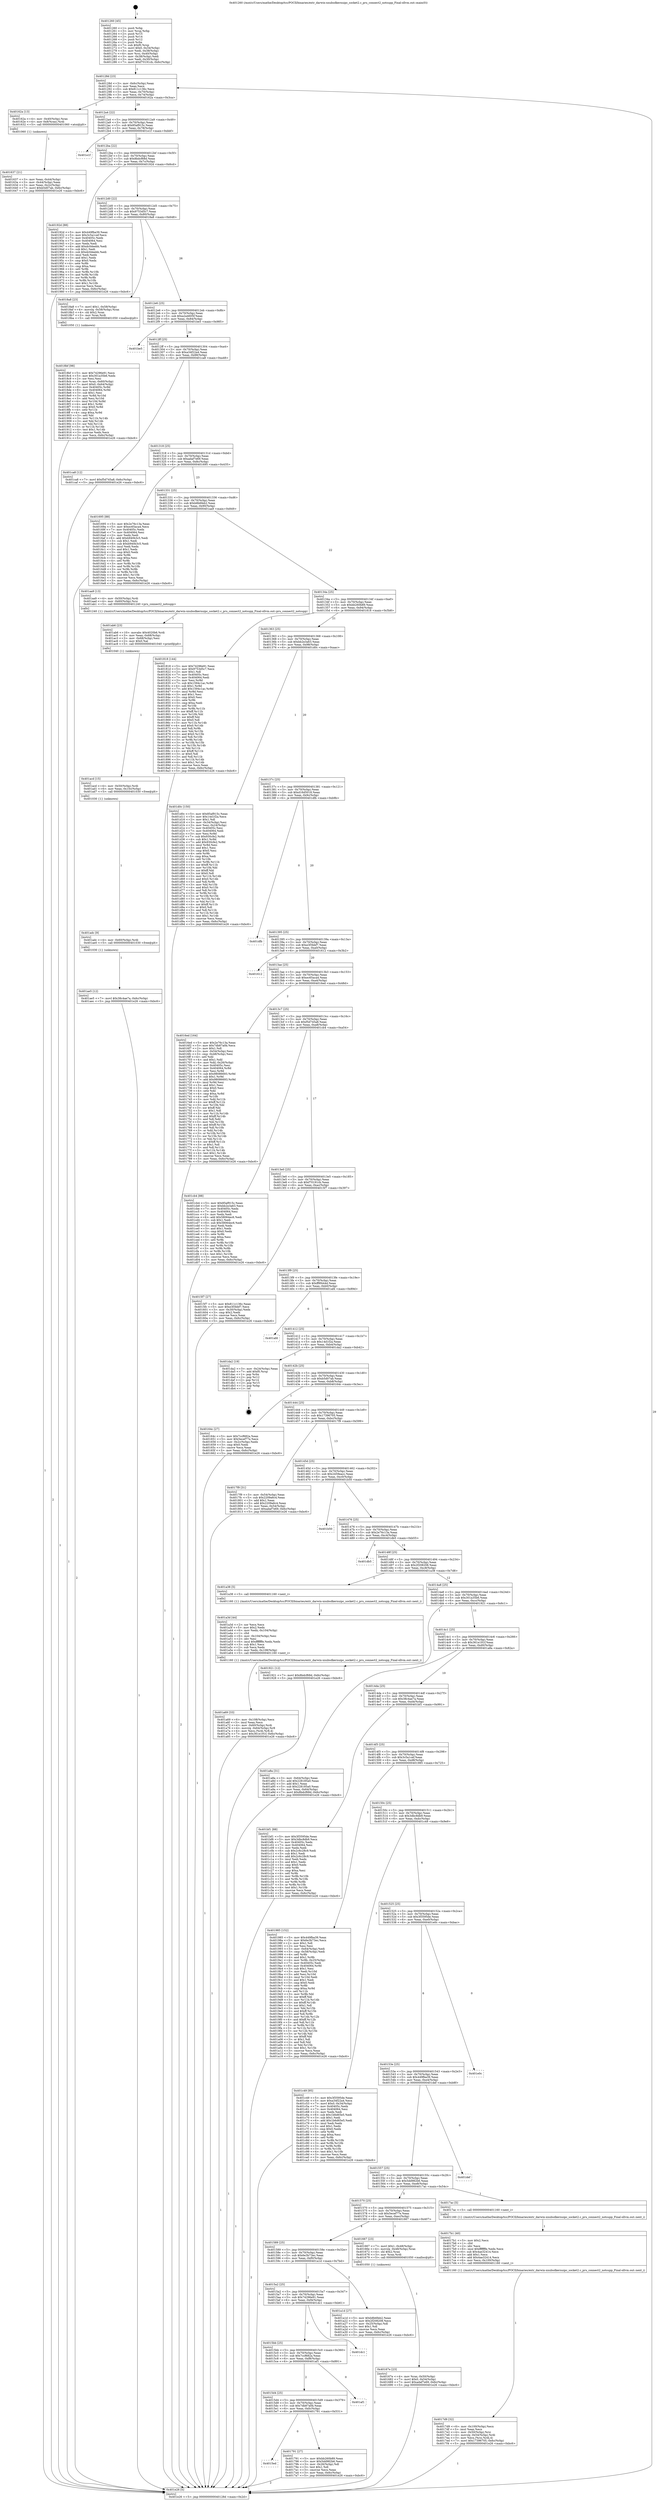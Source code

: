 digraph "0x401260" {
  label = "0x401260 (/mnt/c/Users/mathe/Desktop/tcc/POCII/binaries/extr_darwin-xnubsdkernuipc_socket2.c_pru_connect2_notsupp_Final-ollvm.out::main(0))"
  labelloc = "t"
  node[shape=record]

  Entry [label="",width=0.3,height=0.3,shape=circle,fillcolor=black,style=filled]
  "0x40128d" [label="{
     0x40128d [23]\l
     | [instrs]\l
     &nbsp;&nbsp;0x40128d \<+3\>: mov -0x6c(%rbp),%eax\l
     &nbsp;&nbsp;0x401290 \<+2\>: mov %eax,%ecx\l
     &nbsp;&nbsp;0x401292 \<+6\>: sub $0x811c136c,%ecx\l
     &nbsp;&nbsp;0x401298 \<+3\>: mov %eax,-0x70(%rbp)\l
     &nbsp;&nbsp;0x40129b \<+3\>: mov %ecx,-0x74(%rbp)\l
     &nbsp;&nbsp;0x40129e \<+6\>: je 000000000040162a \<main+0x3ca\>\l
  }"]
  "0x40162a" [label="{
     0x40162a [13]\l
     | [instrs]\l
     &nbsp;&nbsp;0x40162a \<+4\>: mov -0x40(%rbp),%rax\l
     &nbsp;&nbsp;0x40162e \<+4\>: mov 0x8(%rax),%rdi\l
     &nbsp;&nbsp;0x401632 \<+5\>: call 0000000000401060 \<atoi@plt\>\l
     | [calls]\l
     &nbsp;&nbsp;0x401060 \{1\} (unknown)\l
  }"]
  "0x4012a4" [label="{
     0x4012a4 [22]\l
     | [instrs]\l
     &nbsp;&nbsp;0x4012a4 \<+5\>: jmp 00000000004012a9 \<main+0x49\>\l
     &nbsp;&nbsp;0x4012a9 \<+3\>: mov -0x70(%rbp),%eax\l
     &nbsp;&nbsp;0x4012ac \<+5\>: sub $0x85af915c,%eax\l
     &nbsp;&nbsp;0x4012b1 \<+3\>: mov %eax,-0x78(%rbp)\l
     &nbsp;&nbsp;0x4012b4 \<+6\>: je 0000000000401e1f \<main+0xbbf\>\l
  }"]
  Exit [label="",width=0.3,height=0.3,shape=circle,fillcolor=black,style=filled,peripheries=2]
  "0x401e1f" [label="{
     0x401e1f\l
  }", style=dashed]
  "0x4012ba" [label="{
     0x4012ba [22]\l
     | [instrs]\l
     &nbsp;&nbsp;0x4012ba \<+5\>: jmp 00000000004012bf \<main+0x5f\>\l
     &nbsp;&nbsp;0x4012bf \<+3\>: mov -0x70(%rbp),%eax\l
     &nbsp;&nbsp;0x4012c2 \<+5\>: sub $0x8bdcf68d,%eax\l
     &nbsp;&nbsp;0x4012c7 \<+3\>: mov %eax,-0x7c(%rbp)\l
     &nbsp;&nbsp;0x4012ca \<+6\>: je 000000000040192d \<main+0x6cd\>\l
  }"]
  "0x401ae5" [label="{
     0x401ae5 [12]\l
     | [instrs]\l
     &nbsp;&nbsp;0x401ae5 \<+7\>: movl $0x38c4ae7a,-0x6c(%rbp)\l
     &nbsp;&nbsp;0x401aec \<+5\>: jmp 0000000000401e26 \<main+0xbc6\>\l
  }"]
  "0x40192d" [label="{
     0x40192d [88]\l
     | [instrs]\l
     &nbsp;&nbsp;0x40192d \<+5\>: mov $0x449fba39,%eax\l
     &nbsp;&nbsp;0x401932 \<+5\>: mov $0x3c5a1cef,%ecx\l
     &nbsp;&nbsp;0x401937 \<+7\>: mov 0x40405c,%edx\l
     &nbsp;&nbsp;0x40193e \<+7\>: mov 0x404064,%esi\l
     &nbsp;&nbsp;0x401945 \<+2\>: mov %edx,%edi\l
     &nbsp;&nbsp;0x401947 \<+6\>: add $0xdc0deebb,%edi\l
     &nbsp;&nbsp;0x40194d \<+3\>: sub $0x1,%edi\l
     &nbsp;&nbsp;0x401950 \<+6\>: sub $0xdc0deebb,%edi\l
     &nbsp;&nbsp;0x401956 \<+3\>: imul %edi,%edx\l
     &nbsp;&nbsp;0x401959 \<+3\>: and $0x1,%edx\l
     &nbsp;&nbsp;0x40195c \<+3\>: cmp $0x0,%edx\l
     &nbsp;&nbsp;0x40195f \<+4\>: sete %r8b\l
     &nbsp;&nbsp;0x401963 \<+3\>: cmp $0xa,%esi\l
     &nbsp;&nbsp;0x401966 \<+4\>: setl %r9b\l
     &nbsp;&nbsp;0x40196a \<+3\>: mov %r8b,%r10b\l
     &nbsp;&nbsp;0x40196d \<+3\>: and %r9b,%r10b\l
     &nbsp;&nbsp;0x401970 \<+3\>: xor %r9b,%r8b\l
     &nbsp;&nbsp;0x401973 \<+3\>: or %r8b,%r10b\l
     &nbsp;&nbsp;0x401976 \<+4\>: test $0x1,%r10b\l
     &nbsp;&nbsp;0x40197a \<+3\>: cmovne %ecx,%eax\l
     &nbsp;&nbsp;0x40197d \<+3\>: mov %eax,-0x6c(%rbp)\l
     &nbsp;&nbsp;0x401980 \<+5\>: jmp 0000000000401e26 \<main+0xbc6\>\l
  }"]
  "0x4012d0" [label="{
     0x4012d0 [22]\l
     | [instrs]\l
     &nbsp;&nbsp;0x4012d0 \<+5\>: jmp 00000000004012d5 \<main+0x75\>\l
     &nbsp;&nbsp;0x4012d5 \<+3\>: mov -0x70(%rbp),%eax\l
     &nbsp;&nbsp;0x4012d8 \<+5\>: sub $0x9753d5c7,%eax\l
     &nbsp;&nbsp;0x4012dd \<+3\>: mov %eax,-0x80(%rbp)\l
     &nbsp;&nbsp;0x4012e0 \<+6\>: je 00000000004018a8 \<main+0x648\>\l
  }"]
  "0x401adc" [label="{
     0x401adc [9]\l
     | [instrs]\l
     &nbsp;&nbsp;0x401adc \<+4\>: mov -0x60(%rbp),%rdi\l
     &nbsp;&nbsp;0x401ae0 \<+5\>: call 0000000000401030 \<free@plt\>\l
     | [calls]\l
     &nbsp;&nbsp;0x401030 \{1\} (unknown)\l
  }"]
  "0x4018a8" [label="{
     0x4018a8 [23]\l
     | [instrs]\l
     &nbsp;&nbsp;0x4018a8 \<+7\>: movl $0x1,-0x58(%rbp)\l
     &nbsp;&nbsp;0x4018af \<+4\>: movslq -0x58(%rbp),%rax\l
     &nbsp;&nbsp;0x4018b3 \<+4\>: shl $0x2,%rax\l
     &nbsp;&nbsp;0x4018b7 \<+3\>: mov %rax,%rdi\l
     &nbsp;&nbsp;0x4018ba \<+5\>: call 0000000000401050 \<malloc@plt\>\l
     | [calls]\l
     &nbsp;&nbsp;0x401050 \{1\} (unknown)\l
  }"]
  "0x4012e6" [label="{
     0x4012e6 [25]\l
     | [instrs]\l
     &nbsp;&nbsp;0x4012e6 \<+5\>: jmp 00000000004012eb \<main+0x8b\>\l
     &nbsp;&nbsp;0x4012eb \<+3\>: mov -0x70(%rbp),%eax\l
     &nbsp;&nbsp;0x4012ee \<+5\>: sub $0xa2a4605f,%eax\l
     &nbsp;&nbsp;0x4012f3 \<+6\>: mov %eax,-0x84(%rbp)\l
     &nbsp;&nbsp;0x4012f9 \<+6\>: je 0000000000401be5 \<main+0x985\>\l
  }"]
  "0x401acd" [label="{
     0x401acd [15]\l
     | [instrs]\l
     &nbsp;&nbsp;0x401acd \<+4\>: mov -0x50(%rbp),%rdi\l
     &nbsp;&nbsp;0x401ad1 \<+6\>: mov %eax,-0x10c(%rbp)\l
     &nbsp;&nbsp;0x401ad7 \<+5\>: call 0000000000401030 \<free@plt\>\l
     | [calls]\l
     &nbsp;&nbsp;0x401030 \{1\} (unknown)\l
  }"]
  "0x401be5" [label="{
     0x401be5\l
  }", style=dashed]
  "0x4012ff" [label="{
     0x4012ff [25]\l
     | [instrs]\l
     &nbsp;&nbsp;0x4012ff \<+5\>: jmp 0000000000401304 \<main+0xa4\>\l
     &nbsp;&nbsp;0x401304 \<+3\>: mov -0x70(%rbp),%eax\l
     &nbsp;&nbsp;0x401307 \<+5\>: sub $0xa34f22a4,%eax\l
     &nbsp;&nbsp;0x40130c \<+6\>: mov %eax,-0x88(%rbp)\l
     &nbsp;&nbsp;0x401312 \<+6\>: je 0000000000401ca8 \<main+0xa48\>\l
  }"]
  "0x401ab6" [label="{
     0x401ab6 [23]\l
     | [instrs]\l
     &nbsp;&nbsp;0x401ab6 \<+10\>: movabs $0x4020b6,%rdi\l
     &nbsp;&nbsp;0x401ac0 \<+3\>: mov %eax,-0x68(%rbp)\l
     &nbsp;&nbsp;0x401ac3 \<+3\>: mov -0x68(%rbp),%esi\l
     &nbsp;&nbsp;0x401ac6 \<+2\>: mov $0x0,%al\l
     &nbsp;&nbsp;0x401ac8 \<+5\>: call 0000000000401040 \<printf@plt\>\l
     | [calls]\l
     &nbsp;&nbsp;0x401040 \{1\} (unknown)\l
  }"]
  "0x401ca8" [label="{
     0x401ca8 [12]\l
     | [instrs]\l
     &nbsp;&nbsp;0x401ca8 \<+7\>: movl $0xf5d745a8,-0x6c(%rbp)\l
     &nbsp;&nbsp;0x401caf \<+5\>: jmp 0000000000401e26 \<main+0xbc6\>\l
  }"]
  "0x401318" [label="{
     0x401318 [25]\l
     | [instrs]\l
     &nbsp;&nbsp;0x401318 \<+5\>: jmp 000000000040131d \<main+0xbd\>\l
     &nbsp;&nbsp;0x40131d \<+3\>: mov -0x70(%rbp),%eax\l
     &nbsp;&nbsp;0x401320 \<+5\>: sub $0xadaf7e69,%eax\l
     &nbsp;&nbsp;0x401325 \<+6\>: mov %eax,-0x8c(%rbp)\l
     &nbsp;&nbsp;0x40132b \<+6\>: je 0000000000401695 \<main+0x435\>\l
  }"]
  "0x401a69" [label="{
     0x401a69 [33]\l
     | [instrs]\l
     &nbsp;&nbsp;0x401a69 \<+6\>: mov -0x108(%rbp),%ecx\l
     &nbsp;&nbsp;0x401a6f \<+3\>: imul %eax,%ecx\l
     &nbsp;&nbsp;0x401a72 \<+4\>: mov -0x60(%rbp),%rdi\l
     &nbsp;&nbsp;0x401a76 \<+4\>: movslq -0x64(%rbp),%r8\l
     &nbsp;&nbsp;0x401a7a \<+4\>: mov %ecx,(%rdi,%r8,4)\l
     &nbsp;&nbsp;0x401a7e \<+7\>: movl $0x361e191f,-0x6c(%rbp)\l
     &nbsp;&nbsp;0x401a85 \<+5\>: jmp 0000000000401e26 \<main+0xbc6\>\l
  }"]
  "0x401695" [label="{
     0x401695 [88]\l
     | [instrs]\l
     &nbsp;&nbsp;0x401695 \<+5\>: mov $0x2e76c13a,%eax\l
     &nbsp;&nbsp;0x40169a \<+5\>: mov $0xec65aca4,%ecx\l
     &nbsp;&nbsp;0x40169f \<+7\>: mov 0x40405c,%edx\l
     &nbsp;&nbsp;0x4016a6 \<+7\>: mov 0x404064,%esi\l
     &nbsp;&nbsp;0x4016ad \<+2\>: mov %edx,%edi\l
     &nbsp;&nbsp;0x4016af \<+6\>: add $0xb940b3c5,%edi\l
     &nbsp;&nbsp;0x4016b5 \<+3\>: sub $0x1,%edi\l
     &nbsp;&nbsp;0x4016b8 \<+6\>: sub $0xb940b3c5,%edi\l
     &nbsp;&nbsp;0x4016be \<+3\>: imul %edi,%edx\l
     &nbsp;&nbsp;0x4016c1 \<+3\>: and $0x1,%edx\l
     &nbsp;&nbsp;0x4016c4 \<+3\>: cmp $0x0,%edx\l
     &nbsp;&nbsp;0x4016c7 \<+4\>: sete %r8b\l
     &nbsp;&nbsp;0x4016cb \<+3\>: cmp $0xa,%esi\l
     &nbsp;&nbsp;0x4016ce \<+4\>: setl %r9b\l
     &nbsp;&nbsp;0x4016d2 \<+3\>: mov %r8b,%r10b\l
     &nbsp;&nbsp;0x4016d5 \<+3\>: and %r9b,%r10b\l
     &nbsp;&nbsp;0x4016d8 \<+3\>: xor %r9b,%r8b\l
     &nbsp;&nbsp;0x4016db \<+3\>: or %r8b,%r10b\l
     &nbsp;&nbsp;0x4016de \<+4\>: test $0x1,%r10b\l
     &nbsp;&nbsp;0x4016e2 \<+3\>: cmovne %ecx,%eax\l
     &nbsp;&nbsp;0x4016e5 \<+3\>: mov %eax,-0x6c(%rbp)\l
     &nbsp;&nbsp;0x4016e8 \<+5\>: jmp 0000000000401e26 \<main+0xbc6\>\l
  }"]
  "0x401331" [label="{
     0x401331 [25]\l
     | [instrs]\l
     &nbsp;&nbsp;0x401331 \<+5\>: jmp 0000000000401336 \<main+0xd6\>\l
     &nbsp;&nbsp;0x401336 \<+3\>: mov -0x70(%rbp),%eax\l
     &nbsp;&nbsp;0x401339 \<+5\>: sub $0xb8b6feb2,%eax\l
     &nbsp;&nbsp;0x40133e \<+6\>: mov %eax,-0x90(%rbp)\l
     &nbsp;&nbsp;0x401344 \<+6\>: je 0000000000401aa9 \<main+0x849\>\l
  }"]
  "0x401a3d" [label="{
     0x401a3d [44]\l
     | [instrs]\l
     &nbsp;&nbsp;0x401a3d \<+2\>: xor %ecx,%ecx\l
     &nbsp;&nbsp;0x401a3f \<+5\>: mov $0x2,%edx\l
     &nbsp;&nbsp;0x401a44 \<+6\>: mov %edx,-0x104(%rbp)\l
     &nbsp;&nbsp;0x401a4a \<+1\>: cltd\l
     &nbsp;&nbsp;0x401a4b \<+6\>: mov -0x104(%rbp),%esi\l
     &nbsp;&nbsp;0x401a51 \<+2\>: idiv %esi\l
     &nbsp;&nbsp;0x401a53 \<+6\>: imul $0xfffffffe,%edx,%edx\l
     &nbsp;&nbsp;0x401a59 \<+3\>: sub $0x1,%ecx\l
     &nbsp;&nbsp;0x401a5c \<+2\>: sub %ecx,%edx\l
     &nbsp;&nbsp;0x401a5e \<+6\>: mov %edx,-0x108(%rbp)\l
     &nbsp;&nbsp;0x401a64 \<+5\>: call 0000000000401160 \<next_i\>\l
     | [calls]\l
     &nbsp;&nbsp;0x401160 \{1\} (/mnt/c/Users/mathe/Desktop/tcc/POCII/binaries/extr_darwin-xnubsdkernuipc_socket2.c_pru_connect2_notsupp_Final-ollvm.out::next_i)\l
  }"]
  "0x401aa9" [label="{
     0x401aa9 [13]\l
     | [instrs]\l
     &nbsp;&nbsp;0x401aa9 \<+4\>: mov -0x50(%rbp),%rdi\l
     &nbsp;&nbsp;0x401aad \<+4\>: mov -0x60(%rbp),%rsi\l
     &nbsp;&nbsp;0x401ab1 \<+5\>: call 0000000000401240 \<pru_connect2_notsupp\>\l
     | [calls]\l
     &nbsp;&nbsp;0x401240 \{1\} (/mnt/c/Users/mathe/Desktop/tcc/POCII/binaries/extr_darwin-xnubsdkernuipc_socket2.c_pru_connect2_notsupp_Final-ollvm.out::pru_connect2_notsupp)\l
  }"]
  "0x40134a" [label="{
     0x40134a [25]\l
     | [instrs]\l
     &nbsp;&nbsp;0x40134a \<+5\>: jmp 000000000040134f \<main+0xef\>\l
     &nbsp;&nbsp;0x40134f \<+3\>: mov -0x70(%rbp),%eax\l
     &nbsp;&nbsp;0x401352 \<+5\>: sub $0xbb260b89,%eax\l
     &nbsp;&nbsp;0x401357 \<+6\>: mov %eax,-0x94(%rbp)\l
     &nbsp;&nbsp;0x40135d \<+6\>: je 0000000000401818 \<main+0x5b8\>\l
  }"]
  "0x4018bf" [label="{
     0x4018bf [98]\l
     | [instrs]\l
     &nbsp;&nbsp;0x4018bf \<+5\>: mov $0x74296e91,%ecx\l
     &nbsp;&nbsp;0x4018c4 \<+5\>: mov $0x301a35b6,%edx\l
     &nbsp;&nbsp;0x4018c9 \<+2\>: xor %esi,%esi\l
     &nbsp;&nbsp;0x4018cb \<+4\>: mov %rax,-0x60(%rbp)\l
     &nbsp;&nbsp;0x4018cf \<+7\>: movl $0x0,-0x64(%rbp)\l
     &nbsp;&nbsp;0x4018d6 \<+8\>: mov 0x40405c,%r8d\l
     &nbsp;&nbsp;0x4018de \<+8\>: mov 0x404064,%r9d\l
     &nbsp;&nbsp;0x4018e6 \<+3\>: sub $0x1,%esi\l
     &nbsp;&nbsp;0x4018e9 \<+3\>: mov %r8d,%r10d\l
     &nbsp;&nbsp;0x4018ec \<+3\>: add %esi,%r10d\l
     &nbsp;&nbsp;0x4018ef \<+4\>: imul %r10d,%r8d\l
     &nbsp;&nbsp;0x4018f3 \<+4\>: and $0x1,%r8d\l
     &nbsp;&nbsp;0x4018f7 \<+4\>: cmp $0x0,%r8d\l
     &nbsp;&nbsp;0x4018fb \<+4\>: sete %r11b\l
     &nbsp;&nbsp;0x4018ff \<+4\>: cmp $0xa,%r9d\l
     &nbsp;&nbsp;0x401903 \<+3\>: setl %bl\l
     &nbsp;&nbsp;0x401906 \<+3\>: mov %r11b,%r14b\l
     &nbsp;&nbsp;0x401909 \<+3\>: and %bl,%r14b\l
     &nbsp;&nbsp;0x40190c \<+3\>: xor %bl,%r11b\l
     &nbsp;&nbsp;0x40190f \<+3\>: or %r11b,%r14b\l
     &nbsp;&nbsp;0x401912 \<+4\>: test $0x1,%r14b\l
     &nbsp;&nbsp;0x401916 \<+3\>: cmovne %edx,%ecx\l
     &nbsp;&nbsp;0x401919 \<+3\>: mov %ecx,-0x6c(%rbp)\l
     &nbsp;&nbsp;0x40191c \<+5\>: jmp 0000000000401e26 \<main+0xbc6\>\l
  }"]
  "0x401818" [label="{
     0x401818 [144]\l
     | [instrs]\l
     &nbsp;&nbsp;0x401818 \<+5\>: mov $0x74296e91,%eax\l
     &nbsp;&nbsp;0x40181d \<+5\>: mov $0x9753d5c7,%ecx\l
     &nbsp;&nbsp;0x401822 \<+2\>: mov $0x1,%dl\l
     &nbsp;&nbsp;0x401824 \<+7\>: mov 0x40405c,%esi\l
     &nbsp;&nbsp;0x40182b \<+7\>: mov 0x404064,%edi\l
     &nbsp;&nbsp;0x401832 \<+3\>: mov %esi,%r8d\l
     &nbsp;&nbsp;0x401835 \<+7\>: sub $0x1594c1ac,%r8d\l
     &nbsp;&nbsp;0x40183c \<+4\>: sub $0x1,%r8d\l
     &nbsp;&nbsp;0x401840 \<+7\>: add $0x1594c1ac,%r8d\l
     &nbsp;&nbsp;0x401847 \<+4\>: imul %r8d,%esi\l
     &nbsp;&nbsp;0x40184b \<+3\>: and $0x1,%esi\l
     &nbsp;&nbsp;0x40184e \<+3\>: cmp $0x0,%esi\l
     &nbsp;&nbsp;0x401851 \<+4\>: sete %r9b\l
     &nbsp;&nbsp;0x401855 \<+3\>: cmp $0xa,%edi\l
     &nbsp;&nbsp;0x401858 \<+4\>: setl %r10b\l
     &nbsp;&nbsp;0x40185c \<+3\>: mov %r9b,%r11b\l
     &nbsp;&nbsp;0x40185f \<+4\>: xor $0xff,%r11b\l
     &nbsp;&nbsp;0x401863 \<+3\>: mov %r10b,%bl\l
     &nbsp;&nbsp;0x401866 \<+3\>: xor $0xff,%bl\l
     &nbsp;&nbsp;0x401869 \<+3\>: xor $0x0,%dl\l
     &nbsp;&nbsp;0x40186c \<+3\>: mov %r11b,%r14b\l
     &nbsp;&nbsp;0x40186f \<+4\>: and $0x0,%r14b\l
     &nbsp;&nbsp;0x401873 \<+3\>: and %dl,%r9b\l
     &nbsp;&nbsp;0x401876 \<+3\>: mov %bl,%r15b\l
     &nbsp;&nbsp;0x401879 \<+4\>: and $0x0,%r15b\l
     &nbsp;&nbsp;0x40187d \<+3\>: and %dl,%r10b\l
     &nbsp;&nbsp;0x401880 \<+3\>: or %r9b,%r14b\l
     &nbsp;&nbsp;0x401883 \<+3\>: or %r10b,%r15b\l
     &nbsp;&nbsp;0x401886 \<+3\>: xor %r15b,%r14b\l
     &nbsp;&nbsp;0x401889 \<+3\>: or %bl,%r11b\l
     &nbsp;&nbsp;0x40188c \<+4\>: xor $0xff,%r11b\l
     &nbsp;&nbsp;0x401890 \<+3\>: or $0x0,%dl\l
     &nbsp;&nbsp;0x401893 \<+3\>: and %dl,%r11b\l
     &nbsp;&nbsp;0x401896 \<+3\>: or %r11b,%r14b\l
     &nbsp;&nbsp;0x401899 \<+4\>: test $0x1,%r14b\l
     &nbsp;&nbsp;0x40189d \<+3\>: cmovne %ecx,%eax\l
     &nbsp;&nbsp;0x4018a0 \<+3\>: mov %eax,-0x6c(%rbp)\l
     &nbsp;&nbsp;0x4018a3 \<+5\>: jmp 0000000000401e26 \<main+0xbc6\>\l
  }"]
  "0x401363" [label="{
     0x401363 [25]\l
     | [instrs]\l
     &nbsp;&nbsp;0x401363 \<+5\>: jmp 0000000000401368 \<main+0x108\>\l
     &nbsp;&nbsp;0x401368 \<+3\>: mov -0x70(%rbp),%eax\l
     &nbsp;&nbsp;0x40136b \<+5\>: sub $0xbb2e3a63,%eax\l
     &nbsp;&nbsp;0x401370 \<+6\>: mov %eax,-0x98(%rbp)\l
     &nbsp;&nbsp;0x401376 \<+6\>: je 0000000000401d0c \<main+0xaac\>\l
  }"]
  "0x4017d9" [label="{
     0x4017d9 [32]\l
     | [instrs]\l
     &nbsp;&nbsp;0x4017d9 \<+6\>: mov -0x100(%rbp),%ecx\l
     &nbsp;&nbsp;0x4017df \<+3\>: imul %eax,%ecx\l
     &nbsp;&nbsp;0x4017e2 \<+4\>: mov -0x50(%rbp),%rsi\l
     &nbsp;&nbsp;0x4017e6 \<+4\>: movslq -0x54(%rbp),%rdi\l
     &nbsp;&nbsp;0x4017ea \<+3\>: mov %ecx,(%rsi,%rdi,4)\l
     &nbsp;&nbsp;0x4017ed \<+7\>: movl $0x17396705,-0x6c(%rbp)\l
     &nbsp;&nbsp;0x4017f4 \<+5\>: jmp 0000000000401e26 \<main+0xbc6\>\l
  }"]
  "0x401d0c" [label="{
     0x401d0c [150]\l
     | [instrs]\l
     &nbsp;&nbsp;0x401d0c \<+5\>: mov $0x85af915c,%eax\l
     &nbsp;&nbsp;0x401d11 \<+5\>: mov $0x14d1f2a,%ecx\l
     &nbsp;&nbsp;0x401d16 \<+2\>: mov $0x1,%dl\l
     &nbsp;&nbsp;0x401d18 \<+3\>: mov -0x34(%rbp),%esi\l
     &nbsp;&nbsp;0x401d1b \<+3\>: mov %esi,-0x24(%rbp)\l
     &nbsp;&nbsp;0x401d1e \<+7\>: mov 0x40405c,%esi\l
     &nbsp;&nbsp;0x401d25 \<+7\>: mov 0x404064,%edi\l
     &nbsp;&nbsp;0x401d2c \<+3\>: mov %esi,%r8d\l
     &nbsp;&nbsp;0x401d2f \<+7\>: sub $0x930cfe2,%r8d\l
     &nbsp;&nbsp;0x401d36 \<+4\>: sub $0x1,%r8d\l
     &nbsp;&nbsp;0x401d3a \<+7\>: add $0x930cfe2,%r8d\l
     &nbsp;&nbsp;0x401d41 \<+4\>: imul %r8d,%esi\l
     &nbsp;&nbsp;0x401d45 \<+3\>: and $0x1,%esi\l
     &nbsp;&nbsp;0x401d48 \<+3\>: cmp $0x0,%esi\l
     &nbsp;&nbsp;0x401d4b \<+4\>: sete %r9b\l
     &nbsp;&nbsp;0x401d4f \<+3\>: cmp $0xa,%edi\l
     &nbsp;&nbsp;0x401d52 \<+4\>: setl %r10b\l
     &nbsp;&nbsp;0x401d56 \<+3\>: mov %r9b,%r11b\l
     &nbsp;&nbsp;0x401d59 \<+4\>: xor $0xff,%r11b\l
     &nbsp;&nbsp;0x401d5d \<+3\>: mov %r10b,%bl\l
     &nbsp;&nbsp;0x401d60 \<+3\>: xor $0xff,%bl\l
     &nbsp;&nbsp;0x401d63 \<+3\>: xor $0x0,%dl\l
     &nbsp;&nbsp;0x401d66 \<+3\>: mov %r11b,%r14b\l
     &nbsp;&nbsp;0x401d69 \<+4\>: and $0x0,%r14b\l
     &nbsp;&nbsp;0x401d6d \<+3\>: and %dl,%r9b\l
     &nbsp;&nbsp;0x401d70 \<+3\>: mov %bl,%r15b\l
     &nbsp;&nbsp;0x401d73 \<+4\>: and $0x0,%r15b\l
     &nbsp;&nbsp;0x401d77 \<+3\>: and %dl,%r10b\l
     &nbsp;&nbsp;0x401d7a \<+3\>: or %r9b,%r14b\l
     &nbsp;&nbsp;0x401d7d \<+3\>: or %r10b,%r15b\l
     &nbsp;&nbsp;0x401d80 \<+3\>: xor %r15b,%r14b\l
     &nbsp;&nbsp;0x401d83 \<+3\>: or %bl,%r11b\l
     &nbsp;&nbsp;0x401d86 \<+4\>: xor $0xff,%r11b\l
     &nbsp;&nbsp;0x401d8a \<+3\>: or $0x0,%dl\l
     &nbsp;&nbsp;0x401d8d \<+3\>: and %dl,%r11b\l
     &nbsp;&nbsp;0x401d90 \<+3\>: or %r11b,%r14b\l
     &nbsp;&nbsp;0x401d93 \<+4\>: test $0x1,%r14b\l
     &nbsp;&nbsp;0x401d97 \<+3\>: cmovne %ecx,%eax\l
     &nbsp;&nbsp;0x401d9a \<+3\>: mov %eax,-0x6c(%rbp)\l
     &nbsp;&nbsp;0x401d9d \<+5\>: jmp 0000000000401e26 \<main+0xbc6\>\l
  }"]
  "0x40137c" [label="{
     0x40137c [25]\l
     | [instrs]\l
     &nbsp;&nbsp;0x40137c \<+5\>: jmp 0000000000401381 \<main+0x121\>\l
     &nbsp;&nbsp;0x401381 \<+3\>: mov -0x70(%rbp),%eax\l
     &nbsp;&nbsp;0x401384 \<+5\>: sub $0xd16d5018,%eax\l
     &nbsp;&nbsp;0x401389 \<+6\>: mov %eax,-0x9c(%rbp)\l
     &nbsp;&nbsp;0x40138f \<+6\>: je 0000000000401dfb \<main+0xb9b\>\l
  }"]
  "0x4017b1" [label="{
     0x4017b1 [40]\l
     | [instrs]\l
     &nbsp;&nbsp;0x4017b1 \<+5\>: mov $0x2,%ecx\l
     &nbsp;&nbsp;0x4017b6 \<+1\>: cltd\l
     &nbsp;&nbsp;0x4017b7 \<+2\>: idiv %ecx\l
     &nbsp;&nbsp;0x4017b9 \<+6\>: imul $0xfffffffe,%edx,%ecx\l
     &nbsp;&nbsp;0x4017bf \<+6\>: sub $0x4ae32414,%ecx\l
     &nbsp;&nbsp;0x4017c5 \<+3\>: add $0x1,%ecx\l
     &nbsp;&nbsp;0x4017c8 \<+6\>: add $0x4ae32414,%ecx\l
     &nbsp;&nbsp;0x4017ce \<+6\>: mov %ecx,-0x100(%rbp)\l
     &nbsp;&nbsp;0x4017d4 \<+5\>: call 0000000000401160 \<next_i\>\l
     | [calls]\l
     &nbsp;&nbsp;0x401160 \{1\} (/mnt/c/Users/mathe/Desktop/tcc/POCII/binaries/extr_darwin-xnubsdkernuipc_socket2.c_pru_connect2_notsupp_Final-ollvm.out::next_i)\l
  }"]
  "0x401dfb" [label="{
     0x401dfb\l
  }", style=dashed]
  "0x401395" [label="{
     0x401395 [25]\l
     | [instrs]\l
     &nbsp;&nbsp;0x401395 \<+5\>: jmp 000000000040139a \<main+0x13a\>\l
     &nbsp;&nbsp;0x40139a \<+3\>: mov -0x70(%rbp),%eax\l
     &nbsp;&nbsp;0x40139d \<+5\>: sub $0xe3f3bbf7,%eax\l
     &nbsp;&nbsp;0x4013a2 \<+6\>: mov %eax,-0xa0(%rbp)\l
     &nbsp;&nbsp;0x4013a8 \<+6\>: je 0000000000401612 \<main+0x3b2\>\l
  }"]
  "0x4015ed" [label="{
     0x4015ed\l
  }", style=dashed]
  "0x401612" [label="{
     0x401612\l
  }", style=dashed]
  "0x4013ae" [label="{
     0x4013ae [25]\l
     | [instrs]\l
     &nbsp;&nbsp;0x4013ae \<+5\>: jmp 00000000004013b3 \<main+0x153\>\l
     &nbsp;&nbsp;0x4013b3 \<+3\>: mov -0x70(%rbp),%eax\l
     &nbsp;&nbsp;0x4013b6 \<+5\>: sub $0xec65aca4,%eax\l
     &nbsp;&nbsp;0x4013bb \<+6\>: mov %eax,-0xa4(%rbp)\l
     &nbsp;&nbsp;0x4013c1 \<+6\>: je 00000000004016ed \<main+0x48d\>\l
  }"]
  "0x401791" [label="{
     0x401791 [27]\l
     | [instrs]\l
     &nbsp;&nbsp;0x401791 \<+5\>: mov $0xbb260b89,%eax\l
     &nbsp;&nbsp;0x401796 \<+5\>: mov $0x5dd982b6,%ecx\l
     &nbsp;&nbsp;0x40179b \<+3\>: mov -0x26(%rbp),%dl\l
     &nbsp;&nbsp;0x40179e \<+3\>: test $0x1,%dl\l
     &nbsp;&nbsp;0x4017a1 \<+3\>: cmovne %ecx,%eax\l
     &nbsp;&nbsp;0x4017a4 \<+3\>: mov %eax,-0x6c(%rbp)\l
     &nbsp;&nbsp;0x4017a7 \<+5\>: jmp 0000000000401e26 \<main+0xbc6\>\l
  }"]
  "0x4016ed" [label="{
     0x4016ed [164]\l
     | [instrs]\l
     &nbsp;&nbsp;0x4016ed \<+5\>: mov $0x2e76c13a,%eax\l
     &nbsp;&nbsp;0x4016f2 \<+5\>: mov $0x7db87a0b,%ecx\l
     &nbsp;&nbsp;0x4016f7 \<+2\>: mov $0x1,%dl\l
     &nbsp;&nbsp;0x4016f9 \<+3\>: mov -0x54(%rbp),%esi\l
     &nbsp;&nbsp;0x4016fc \<+3\>: cmp -0x48(%rbp),%esi\l
     &nbsp;&nbsp;0x4016ff \<+4\>: setl %dil\l
     &nbsp;&nbsp;0x401703 \<+4\>: and $0x1,%dil\l
     &nbsp;&nbsp;0x401707 \<+4\>: mov %dil,-0x26(%rbp)\l
     &nbsp;&nbsp;0x40170b \<+7\>: mov 0x40405c,%esi\l
     &nbsp;&nbsp;0x401712 \<+8\>: mov 0x404064,%r8d\l
     &nbsp;&nbsp;0x40171a \<+3\>: mov %esi,%r9d\l
     &nbsp;&nbsp;0x40171d \<+7\>: sub $0x98086693,%r9d\l
     &nbsp;&nbsp;0x401724 \<+4\>: sub $0x1,%r9d\l
     &nbsp;&nbsp;0x401728 \<+7\>: add $0x98086693,%r9d\l
     &nbsp;&nbsp;0x40172f \<+4\>: imul %r9d,%esi\l
     &nbsp;&nbsp;0x401733 \<+3\>: and $0x1,%esi\l
     &nbsp;&nbsp;0x401736 \<+3\>: cmp $0x0,%esi\l
     &nbsp;&nbsp;0x401739 \<+4\>: sete %dil\l
     &nbsp;&nbsp;0x40173d \<+4\>: cmp $0xa,%r8d\l
     &nbsp;&nbsp;0x401741 \<+4\>: setl %r10b\l
     &nbsp;&nbsp;0x401745 \<+3\>: mov %dil,%r11b\l
     &nbsp;&nbsp;0x401748 \<+4\>: xor $0xff,%r11b\l
     &nbsp;&nbsp;0x40174c \<+3\>: mov %r10b,%bl\l
     &nbsp;&nbsp;0x40174f \<+3\>: xor $0xff,%bl\l
     &nbsp;&nbsp;0x401752 \<+3\>: xor $0x1,%dl\l
     &nbsp;&nbsp;0x401755 \<+3\>: mov %r11b,%r14b\l
     &nbsp;&nbsp;0x401758 \<+4\>: and $0xff,%r14b\l
     &nbsp;&nbsp;0x40175c \<+3\>: and %dl,%dil\l
     &nbsp;&nbsp;0x40175f \<+3\>: mov %bl,%r15b\l
     &nbsp;&nbsp;0x401762 \<+4\>: and $0xff,%r15b\l
     &nbsp;&nbsp;0x401766 \<+3\>: and %dl,%r10b\l
     &nbsp;&nbsp;0x401769 \<+3\>: or %dil,%r14b\l
     &nbsp;&nbsp;0x40176c \<+3\>: or %r10b,%r15b\l
     &nbsp;&nbsp;0x40176f \<+3\>: xor %r15b,%r14b\l
     &nbsp;&nbsp;0x401772 \<+3\>: or %bl,%r11b\l
     &nbsp;&nbsp;0x401775 \<+4\>: xor $0xff,%r11b\l
     &nbsp;&nbsp;0x401779 \<+3\>: or $0x1,%dl\l
     &nbsp;&nbsp;0x40177c \<+3\>: and %dl,%r11b\l
     &nbsp;&nbsp;0x40177f \<+3\>: or %r11b,%r14b\l
     &nbsp;&nbsp;0x401782 \<+4\>: test $0x1,%r14b\l
     &nbsp;&nbsp;0x401786 \<+3\>: cmovne %ecx,%eax\l
     &nbsp;&nbsp;0x401789 \<+3\>: mov %eax,-0x6c(%rbp)\l
     &nbsp;&nbsp;0x40178c \<+5\>: jmp 0000000000401e26 \<main+0xbc6\>\l
  }"]
  "0x4013c7" [label="{
     0x4013c7 [25]\l
     | [instrs]\l
     &nbsp;&nbsp;0x4013c7 \<+5\>: jmp 00000000004013cc \<main+0x16c\>\l
     &nbsp;&nbsp;0x4013cc \<+3\>: mov -0x70(%rbp),%eax\l
     &nbsp;&nbsp;0x4013cf \<+5\>: sub $0xf5d745a8,%eax\l
     &nbsp;&nbsp;0x4013d4 \<+6\>: mov %eax,-0xa8(%rbp)\l
     &nbsp;&nbsp;0x4013da \<+6\>: je 0000000000401cb4 \<main+0xa54\>\l
  }"]
  "0x4015d4" [label="{
     0x4015d4 [25]\l
     | [instrs]\l
     &nbsp;&nbsp;0x4015d4 \<+5\>: jmp 00000000004015d9 \<main+0x379\>\l
     &nbsp;&nbsp;0x4015d9 \<+3\>: mov -0x70(%rbp),%eax\l
     &nbsp;&nbsp;0x4015dc \<+5\>: sub $0x7db87a0b,%eax\l
     &nbsp;&nbsp;0x4015e1 \<+6\>: mov %eax,-0xfc(%rbp)\l
     &nbsp;&nbsp;0x4015e7 \<+6\>: je 0000000000401791 \<main+0x531\>\l
  }"]
  "0x401cb4" [label="{
     0x401cb4 [88]\l
     | [instrs]\l
     &nbsp;&nbsp;0x401cb4 \<+5\>: mov $0x85af915c,%eax\l
     &nbsp;&nbsp;0x401cb9 \<+5\>: mov $0xbb2e3a63,%ecx\l
     &nbsp;&nbsp;0x401cbe \<+7\>: mov 0x40405c,%edx\l
     &nbsp;&nbsp;0x401cc5 \<+7\>: mov 0x404064,%esi\l
     &nbsp;&nbsp;0x401ccc \<+2\>: mov %edx,%edi\l
     &nbsp;&nbsp;0x401cce \<+6\>: add $0x58064ec6,%edi\l
     &nbsp;&nbsp;0x401cd4 \<+3\>: sub $0x1,%edi\l
     &nbsp;&nbsp;0x401cd7 \<+6\>: sub $0x58064ec6,%edi\l
     &nbsp;&nbsp;0x401cdd \<+3\>: imul %edi,%edx\l
     &nbsp;&nbsp;0x401ce0 \<+3\>: and $0x1,%edx\l
     &nbsp;&nbsp;0x401ce3 \<+3\>: cmp $0x0,%edx\l
     &nbsp;&nbsp;0x401ce6 \<+4\>: sete %r8b\l
     &nbsp;&nbsp;0x401cea \<+3\>: cmp $0xa,%esi\l
     &nbsp;&nbsp;0x401ced \<+4\>: setl %r9b\l
     &nbsp;&nbsp;0x401cf1 \<+3\>: mov %r8b,%r10b\l
     &nbsp;&nbsp;0x401cf4 \<+3\>: and %r9b,%r10b\l
     &nbsp;&nbsp;0x401cf7 \<+3\>: xor %r9b,%r8b\l
     &nbsp;&nbsp;0x401cfa \<+3\>: or %r8b,%r10b\l
     &nbsp;&nbsp;0x401cfd \<+4\>: test $0x1,%r10b\l
     &nbsp;&nbsp;0x401d01 \<+3\>: cmovne %ecx,%eax\l
     &nbsp;&nbsp;0x401d04 \<+3\>: mov %eax,-0x6c(%rbp)\l
     &nbsp;&nbsp;0x401d07 \<+5\>: jmp 0000000000401e26 \<main+0xbc6\>\l
  }"]
  "0x4013e0" [label="{
     0x4013e0 [25]\l
     | [instrs]\l
     &nbsp;&nbsp;0x4013e0 \<+5\>: jmp 00000000004013e5 \<main+0x185\>\l
     &nbsp;&nbsp;0x4013e5 \<+3\>: mov -0x70(%rbp),%eax\l
     &nbsp;&nbsp;0x4013e8 \<+5\>: sub $0xf70191cb,%eax\l
     &nbsp;&nbsp;0x4013ed \<+6\>: mov %eax,-0xac(%rbp)\l
     &nbsp;&nbsp;0x4013f3 \<+6\>: je 00000000004015f7 \<main+0x397\>\l
  }"]
  "0x401af1" [label="{
     0x401af1\l
  }", style=dashed]
  "0x4015f7" [label="{
     0x4015f7 [27]\l
     | [instrs]\l
     &nbsp;&nbsp;0x4015f7 \<+5\>: mov $0x811c136c,%eax\l
     &nbsp;&nbsp;0x4015fc \<+5\>: mov $0xe3f3bbf7,%ecx\l
     &nbsp;&nbsp;0x401601 \<+3\>: mov -0x30(%rbp),%edx\l
     &nbsp;&nbsp;0x401604 \<+3\>: cmp $0x2,%edx\l
     &nbsp;&nbsp;0x401607 \<+3\>: cmovne %ecx,%eax\l
     &nbsp;&nbsp;0x40160a \<+3\>: mov %eax,-0x6c(%rbp)\l
     &nbsp;&nbsp;0x40160d \<+5\>: jmp 0000000000401e26 \<main+0xbc6\>\l
  }"]
  "0x4013f9" [label="{
     0x4013f9 [25]\l
     | [instrs]\l
     &nbsp;&nbsp;0x4013f9 \<+5\>: jmp 00000000004013fe \<main+0x19e\>\l
     &nbsp;&nbsp;0x4013fe \<+3\>: mov -0x70(%rbp),%eax\l
     &nbsp;&nbsp;0x401401 \<+5\>: sub $0xff9f444d,%eax\l
     &nbsp;&nbsp;0x401406 \<+6\>: mov %eax,-0xb0(%rbp)\l
     &nbsp;&nbsp;0x40140c \<+6\>: je 0000000000401afd \<main+0x89d\>\l
  }"]
  "0x401e26" [label="{
     0x401e26 [5]\l
     | [instrs]\l
     &nbsp;&nbsp;0x401e26 \<+5\>: jmp 000000000040128d \<main+0x2d\>\l
  }"]
  "0x401260" [label="{
     0x401260 [45]\l
     | [instrs]\l
     &nbsp;&nbsp;0x401260 \<+1\>: push %rbp\l
     &nbsp;&nbsp;0x401261 \<+3\>: mov %rsp,%rbp\l
     &nbsp;&nbsp;0x401264 \<+2\>: push %r15\l
     &nbsp;&nbsp;0x401266 \<+2\>: push %r14\l
     &nbsp;&nbsp;0x401268 \<+2\>: push %r12\l
     &nbsp;&nbsp;0x40126a \<+1\>: push %rbx\l
     &nbsp;&nbsp;0x40126b \<+7\>: sub $0xf0,%rsp\l
     &nbsp;&nbsp;0x401272 \<+7\>: movl $0x0,-0x34(%rbp)\l
     &nbsp;&nbsp;0x401279 \<+3\>: mov %edi,-0x38(%rbp)\l
     &nbsp;&nbsp;0x40127c \<+4\>: mov %rsi,-0x40(%rbp)\l
     &nbsp;&nbsp;0x401280 \<+3\>: mov -0x38(%rbp),%edi\l
     &nbsp;&nbsp;0x401283 \<+3\>: mov %edi,-0x30(%rbp)\l
     &nbsp;&nbsp;0x401286 \<+7\>: movl $0xf70191cb,-0x6c(%rbp)\l
  }"]
  "0x401637" [label="{
     0x401637 [21]\l
     | [instrs]\l
     &nbsp;&nbsp;0x401637 \<+3\>: mov %eax,-0x44(%rbp)\l
     &nbsp;&nbsp;0x40163a \<+3\>: mov -0x44(%rbp),%eax\l
     &nbsp;&nbsp;0x40163d \<+3\>: mov %eax,-0x2c(%rbp)\l
     &nbsp;&nbsp;0x401640 \<+7\>: movl $0xb5d07ab,-0x6c(%rbp)\l
     &nbsp;&nbsp;0x401647 \<+5\>: jmp 0000000000401e26 \<main+0xbc6\>\l
  }"]
  "0x4015bb" [label="{
     0x4015bb [25]\l
     | [instrs]\l
     &nbsp;&nbsp;0x4015bb \<+5\>: jmp 00000000004015c0 \<main+0x360\>\l
     &nbsp;&nbsp;0x4015c0 \<+3\>: mov -0x70(%rbp),%eax\l
     &nbsp;&nbsp;0x4015c3 \<+5\>: sub $0x7ccf682a,%eax\l
     &nbsp;&nbsp;0x4015c8 \<+6\>: mov %eax,-0xf8(%rbp)\l
     &nbsp;&nbsp;0x4015ce \<+6\>: je 0000000000401af1 \<main+0x891\>\l
  }"]
  "0x401afd" [label="{
     0x401afd\l
  }", style=dashed]
  "0x401412" [label="{
     0x401412 [25]\l
     | [instrs]\l
     &nbsp;&nbsp;0x401412 \<+5\>: jmp 0000000000401417 \<main+0x1b7\>\l
     &nbsp;&nbsp;0x401417 \<+3\>: mov -0x70(%rbp),%eax\l
     &nbsp;&nbsp;0x40141a \<+5\>: sub $0x14d1f2a,%eax\l
     &nbsp;&nbsp;0x40141f \<+6\>: mov %eax,-0xb4(%rbp)\l
     &nbsp;&nbsp;0x401425 \<+6\>: je 0000000000401da2 \<main+0xb42\>\l
  }"]
  "0x401dc1" [label="{
     0x401dc1\l
  }", style=dashed]
  "0x401da2" [label="{
     0x401da2 [19]\l
     | [instrs]\l
     &nbsp;&nbsp;0x401da2 \<+3\>: mov -0x24(%rbp),%eax\l
     &nbsp;&nbsp;0x401da5 \<+7\>: add $0xf0,%rsp\l
     &nbsp;&nbsp;0x401dac \<+1\>: pop %rbx\l
     &nbsp;&nbsp;0x401dad \<+2\>: pop %r12\l
     &nbsp;&nbsp;0x401daf \<+2\>: pop %r14\l
     &nbsp;&nbsp;0x401db1 \<+2\>: pop %r15\l
     &nbsp;&nbsp;0x401db3 \<+1\>: pop %rbp\l
     &nbsp;&nbsp;0x401db4 \<+1\>: ret\l
  }"]
  "0x40142b" [label="{
     0x40142b [25]\l
     | [instrs]\l
     &nbsp;&nbsp;0x40142b \<+5\>: jmp 0000000000401430 \<main+0x1d0\>\l
     &nbsp;&nbsp;0x401430 \<+3\>: mov -0x70(%rbp),%eax\l
     &nbsp;&nbsp;0x401433 \<+5\>: sub $0xb5d07ab,%eax\l
     &nbsp;&nbsp;0x401438 \<+6\>: mov %eax,-0xb8(%rbp)\l
     &nbsp;&nbsp;0x40143e \<+6\>: je 000000000040164c \<main+0x3ec\>\l
  }"]
  "0x4015a2" [label="{
     0x4015a2 [25]\l
     | [instrs]\l
     &nbsp;&nbsp;0x4015a2 \<+5\>: jmp 00000000004015a7 \<main+0x347\>\l
     &nbsp;&nbsp;0x4015a7 \<+3\>: mov -0x70(%rbp),%eax\l
     &nbsp;&nbsp;0x4015aa \<+5\>: sub $0x74296e91,%eax\l
     &nbsp;&nbsp;0x4015af \<+6\>: mov %eax,-0xf4(%rbp)\l
     &nbsp;&nbsp;0x4015b5 \<+6\>: je 0000000000401dc1 \<main+0xb61\>\l
  }"]
  "0x40164c" [label="{
     0x40164c [27]\l
     | [instrs]\l
     &nbsp;&nbsp;0x40164c \<+5\>: mov $0x7ccf682a,%eax\l
     &nbsp;&nbsp;0x401651 \<+5\>: mov $0x5ecef77e,%ecx\l
     &nbsp;&nbsp;0x401656 \<+3\>: mov -0x2c(%rbp),%edx\l
     &nbsp;&nbsp;0x401659 \<+3\>: cmp $0x0,%edx\l
     &nbsp;&nbsp;0x40165c \<+3\>: cmove %ecx,%eax\l
     &nbsp;&nbsp;0x40165f \<+3\>: mov %eax,-0x6c(%rbp)\l
     &nbsp;&nbsp;0x401662 \<+5\>: jmp 0000000000401e26 \<main+0xbc6\>\l
  }"]
  "0x401444" [label="{
     0x401444 [25]\l
     | [instrs]\l
     &nbsp;&nbsp;0x401444 \<+5\>: jmp 0000000000401449 \<main+0x1e9\>\l
     &nbsp;&nbsp;0x401449 \<+3\>: mov -0x70(%rbp),%eax\l
     &nbsp;&nbsp;0x40144c \<+5\>: sub $0x17396705,%eax\l
     &nbsp;&nbsp;0x401451 \<+6\>: mov %eax,-0xbc(%rbp)\l
     &nbsp;&nbsp;0x401457 \<+6\>: je 00000000004017f9 \<main+0x599\>\l
  }"]
  "0x401a1d" [label="{
     0x401a1d [27]\l
     | [instrs]\l
     &nbsp;&nbsp;0x401a1d \<+5\>: mov $0xb8b6feb2,%eax\l
     &nbsp;&nbsp;0x401a22 \<+5\>: mov $0x2f208208,%ecx\l
     &nbsp;&nbsp;0x401a27 \<+3\>: mov -0x25(%rbp),%dl\l
     &nbsp;&nbsp;0x401a2a \<+3\>: test $0x1,%dl\l
     &nbsp;&nbsp;0x401a2d \<+3\>: cmovne %ecx,%eax\l
     &nbsp;&nbsp;0x401a30 \<+3\>: mov %eax,-0x6c(%rbp)\l
     &nbsp;&nbsp;0x401a33 \<+5\>: jmp 0000000000401e26 \<main+0xbc6\>\l
  }"]
  "0x4017f9" [label="{
     0x4017f9 [31]\l
     | [instrs]\l
     &nbsp;&nbsp;0x4017f9 \<+3\>: mov -0x54(%rbp),%eax\l
     &nbsp;&nbsp;0x4017fc \<+5\>: sub $0x2209a6c4,%eax\l
     &nbsp;&nbsp;0x401801 \<+3\>: add $0x1,%eax\l
     &nbsp;&nbsp;0x401804 \<+5\>: add $0x2209a6c4,%eax\l
     &nbsp;&nbsp;0x401809 \<+3\>: mov %eax,-0x54(%rbp)\l
     &nbsp;&nbsp;0x40180c \<+7\>: movl $0xadaf7e69,-0x6c(%rbp)\l
     &nbsp;&nbsp;0x401813 \<+5\>: jmp 0000000000401e26 \<main+0xbc6\>\l
  }"]
  "0x40145d" [label="{
     0x40145d [25]\l
     | [instrs]\l
     &nbsp;&nbsp;0x40145d \<+5\>: jmp 0000000000401462 \<main+0x202\>\l
     &nbsp;&nbsp;0x401462 \<+3\>: mov -0x70(%rbp),%eax\l
     &nbsp;&nbsp;0x401465 \<+5\>: sub $0x2459eacc,%eax\l
     &nbsp;&nbsp;0x40146a \<+6\>: mov %eax,-0xc0(%rbp)\l
     &nbsp;&nbsp;0x401470 \<+6\>: je 0000000000401b50 \<main+0x8f0\>\l
  }"]
  "0x40167e" [label="{
     0x40167e [23]\l
     | [instrs]\l
     &nbsp;&nbsp;0x40167e \<+4\>: mov %rax,-0x50(%rbp)\l
     &nbsp;&nbsp;0x401682 \<+7\>: movl $0x0,-0x54(%rbp)\l
     &nbsp;&nbsp;0x401689 \<+7\>: movl $0xadaf7e69,-0x6c(%rbp)\l
     &nbsp;&nbsp;0x401690 \<+5\>: jmp 0000000000401e26 \<main+0xbc6\>\l
  }"]
  "0x401b50" [label="{
     0x401b50\l
  }", style=dashed]
  "0x401476" [label="{
     0x401476 [25]\l
     | [instrs]\l
     &nbsp;&nbsp;0x401476 \<+5\>: jmp 000000000040147b \<main+0x21b\>\l
     &nbsp;&nbsp;0x40147b \<+3\>: mov -0x70(%rbp),%eax\l
     &nbsp;&nbsp;0x40147e \<+5\>: sub $0x2e76c13a,%eax\l
     &nbsp;&nbsp;0x401483 \<+6\>: mov %eax,-0xc4(%rbp)\l
     &nbsp;&nbsp;0x401489 \<+6\>: je 0000000000401db5 \<main+0xb55\>\l
  }"]
  "0x401589" [label="{
     0x401589 [25]\l
     | [instrs]\l
     &nbsp;&nbsp;0x401589 \<+5\>: jmp 000000000040158e \<main+0x32e\>\l
     &nbsp;&nbsp;0x40158e \<+3\>: mov -0x70(%rbp),%eax\l
     &nbsp;&nbsp;0x401591 \<+5\>: sub $0x6e3b73ec,%eax\l
     &nbsp;&nbsp;0x401596 \<+6\>: mov %eax,-0xf0(%rbp)\l
     &nbsp;&nbsp;0x40159c \<+6\>: je 0000000000401a1d \<main+0x7bd\>\l
  }"]
  "0x401db5" [label="{
     0x401db5\l
  }", style=dashed]
  "0x40148f" [label="{
     0x40148f [25]\l
     | [instrs]\l
     &nbsp;&nbsp;0x40148f \<+5\>: jmp 0000000000401494 \<main+0x234\>\l
     &nbsp;&nbsp;0x401494 \<+3\>: mov -0x70(%rbp),%eax\l
     &nbsp;&nbsp;0x401497 \<+5\>: sub $0x2f208208,%eax\l
     &nbsp;&nbsp;0x40149c \<+6\>: mov %eax,-0xc8(%rbp)\l
     &nbsp;&nbsp;0x4014a2 \<+6\>: je 0000000000401a38 \<main+0x7d8\>\l
  }"]
  "0x401667" [label="{
     0x401667 [23]\l
     | [instrs]\l
     &nbsp;&nbsp;0x401667 \<+7\>: movl $0x1,-0x48(%rbp)\l
     &nbsp;&nbsp;0x40166e \<+4\>: movslq -0x48(%rbp),%rax\l
     &nbsp;&nbsp;0x401672 \<+4\>: shl $0x2,%rax\l
     &nbsp;&nbsp;0x401676 \<+3\>: mov %rax,%rdi\l
     &nbsp;&nbsp;0x401679 \<+5\>: call 0000000000401050 \<malloc@plt\>\l
     | [calls]\l
     &nbsp;&nbsp;0x401050 \{1\} (unknown)\l
  }"]
  "0x401a38" [label="{
     0x401a38 [5]\l
     | [instrs]\l
     &nbsp;&nbsp;0x401a38 \<+5\>: call 0000000000401160 \<next_i\>\l
     | [calls]\l
     &nbsp;&nbsp;0x401160 \{1\} (/mnt/c/Users/mathe/Desktop/tcc/POCII/binaries/extr_darwin-xnubsdkernuipc_socket2.c_pru_connect2_notsupp_Final-ollvm.out::next_i)\l
  }"]
  "0x4014a8" [label="{
     0x4014a8 [25]\l
     | [instrs]\l
     &nbsp;&nbsp;0x4014a8 \<+5\>: jmp 00000000004014ad \<main+0x24d\>\l
     &nbsp;&nbsp;0x4014ad \<+3\>: mov -0x70(%rbp),%eax\l
     &nbsp;&nbsp;0x4014b0 \<+5\>: sub $0x301a35b6,%eax\l
     &nbsp;&nbsp;0x4014b5 \<+6\>: mov %eax,-0xcc(%rbp)\l
     &nbsp;&nbsp;0x4014bb \<+6\>: je 0000000000401921 \<main+0x6c1\>\l
  }"]
  "0x401570" [label="{
     0x401570 [25]\l
     | [instrs]\l
     &nbsp;&nbsp;0x401570 \<+5\>: jmp 0000000000401575 \<main+0x315\>\l
     &nbsp;&nbsp;0x401575 \<+3\>: mov -0x70(%rbp),%eax\l
     &nbsp;&nbsp;0x401578 \<+5\>: sub $0x5ecef77e,%eax\l
     &nbsp;&nbsp;0x40157d \<+6\>: mov %eax,-0xec(%rbp)\l
     &nbsp;&nbsp;0x401583 \<+6\>: je 0000000000401667 \<main+0x407\>\l
  }"]
  "0x401921" [label="{
     0x401921 [12]\l
     | [instrs]\l
     &nbsp;&nbsp;0x401921 \<+7\>: movl $0x8bdcf68d,-0x6c(%rbp)\l
     &nbsp;&nbsp;0x401928 \<+5\>: jmp 0000000000401e26 \<main+0xbc6\>\l
  }"]
  "0x4014c1" [label="{
     0x4014c1 [25]\l
     | [instrs]\l
     &nbsp;&nbsp;0x4014c1 \<+5\>: jmp 00000000004014c6 \<main+0x266\>\l
     &nbsp;&nbsp;0x4014c6 \<+3\>: mov -0x70(%rbp),%eax\l
     &nbsp;&nbsp;0x4014c9 \<+5\>: sub $0x361e191f,%eax\l
     &nbsp;&nbsp;0x4014ce \<+6\>: mov %eax,-0xd0(%rbp)\l
     &nbsp;&nbsp;0x4014d4 \<+6\>: je 0000000000401a8a \<main+0x82a\>\l
  }"]
  "0x4017ac" [label="{
     0x4017ac [5]\l
     | [instrs]\l
     &nbsp;&nbsp;0x4017ac \<+5\>: call 0000000000401160 \<next_i\>\l
     | [calls]\l
     &nbsp;&nbsp;0x401160 \{1\} (/mnt/c/Users/mathe/Desktop/tcc/POCII/binaries/extr_darwin-xnubsdkernuipc_socket2.c_pru_connect2_notsupp_Final-ollvm.out::next_i)\l
  }"]
  "0x401a8a" [label="{
     0x401a8a [31]\l
     | [instrs]\l
     &nbsp;&nbsp;0x401a8a \<+3\>: mov -0x64(%rbp),%eax\l
     &nbsp;&nbsp;0x401a8d \<+5\>: add $0x228185a0,%eax\l
     &nbsp;&nbsp;0x401a92 \<+3\>: add $0x1,%eax\l
     &nbsp;&nbsp;0x401a95 \<+5\>: sub $0x228185a0,%eax\l
     &nbsp;&nbsp;0x401a9a \<+3\>: mov %eax,-0x64(%rbp)\l
     &nbsp;&nbsp;0x401a9d \<+7\>: movl $0x8bdcf68d,-0x6c(%rbp)\l
     &nbsp;&nbsp;0x401aa4 \<+5\>: jmp 0000000000401e26 \<main+0xbc6\>\l
  }"]
  "0x4014da" [label="{
     0x4014da [25]\l
     | [instrs]\l
     &nbsp;&nbsp;0x4014da \<+5\>: jmp 00000000004014df \<main+0x27f\>\l
     &nbsp;&nbsp;0x4014df \<+3\>: mov -0x70(%rbp),%eax\l
     &nbsp;&nbsp;0x4014e2 \<+5\>: sub $0x38c4ae7a,%eax\l
     &nbsp;&nbsp;0x4014e7 \<+6\>: mov %eax,-0xd4(%rbp)\l
     &nbsp;&nbsp;0x4014ed \<+6\>: je 0000000000401bf1 \<main+0x991\>\l
  }"]
  "0x401557" [label="{
     0x401557 [25]\l
     | [instrs]\l
     &nbsp;&nbsp;0x401557 \<+5\>: jmp 000000000040155c \<main+0x2fc\>\l
     &nbsp;&nbsp;0x40155c \<+3\>: mov -0x70(%rbp),%eax\l
     &nbsp;&nbsp;0x40155f \<+5\>: sub $0x5dd982b6,%eax\l
     &nbsp;&nbsp;0x401564 \<+6\>: mov %eax,-0xe8(%rbp)\l
     &nbsp;&nbsp;0x40156a \<+6\>: je 00000000004017ac \<main+0x54c\>\l
  }"]
  "0x401bf1" [label="{
     0x401bf1 [88]\l
     | [instrs]\l
     &nbsp;&nbsp;0x401bf1 \<+5\>: mov $0x3f3595de,%eax\l
     &nbsp;&nbsp;0x401bf6 \<+5\>: mov $0x3dbc8db9,%ecx\l
     &nbsp;&nbsp;0x401bfb \<+7\>: mov 0x40405c,%edx\l
     &nbsp;&nbsp;0x401c02 \<+7\>: mov 0x404064,%esi\l
     &nbsp;&nbsp;0x401c09 \<+2\>: mov %edx,%edi\l
     &nbsp;&nbsp;0x401c0b \<+6\>: sub $0x2c6c28c9,%edi\l
     &nbsp;&nbsp;0x401c11 \<+3\>: sub $0x1,%edi\l
     &nbsp;&nbsp;0x401c14 \<+6\>: add $0x2c6c28c9,%edi\l
     &nbsp;&nbsp;0x401c1a \<+3\>: imul %edi,%edx\l
     &nbsp;&nbsp;0x401c1d \<+3\>: and $0x1,%edx\l
     &nbsp;&nbsp;0x401c20 \<+3\>: cmp $0x0,%edx\l
     &nbsp;&nbsp;0x401c23 \<+4\>: sete %r8b\l
     &nbsp;&nbsp;0x401c27 \<+3\>: cmp $0xa,%esi\l
     &nbsp;&nbsp;0x401c2a \<+4\>: setl %r9b\l
     &nbsp;&nbsp;0x401c2e \<+3\>: mov %r8b,%r10b\l
     &nbsp;&nbsp;0x401c31 \<+3\>: and %r9b,%r10b\l
     &nbsp;&nbsp;0x401c34 \<+3\>: xor %r9b,%r8b\l
     &nbsp;&nbsp;0x401c37 \<+3\>: or %r8b,%r10b\l
     &nbsp;&nbsp;0x401c3a \<+4\>: test $0x1,%r10b\l
     &nbsp;&nbsp;0x401c3e \<+3\>: cmovne %ecx,%eax\l
     &nbsp;&nbsp;0x401c41 \<+3\>: mov %eax,-0x6c(%rbp)\l
     &nbsp;&nbsp;0x401c44 \<+5\>: jmp 0000000000401e26 \<main+0xbc6\>\l
  }"]
  "0x4014f3" [label="{
     0x4014f3 [25]\l
     | [instrs]\l
     &nbsp;&nbsp;0x4014f3 \<+5\>: jmp 00000000004014f8 \<main+0x298\>\l
     &nbsp;&nbsp;0x4014f8 \<+3\>: mov -0x70(%rbp),%eax\l
     &nbsp;&nbsp;0x4014fb \<+5\>: sub $0x3c5a1cef,%eax\l
     &nbsp;&nbsp;0x401500 \<+6\>: mov %eax,-0xd8(%rbp)\l
     &nbsp;&nbsp;0x401506 \<+6\>: je 0000000000401985 \<main+0x725\>\l
  }"]
  "0x401def" [label="{
     0x401def\l
  }", style=dashed]
  "0x401985" [label="{
     0x401985 [152]\l
     | [instrs]\l
     &nbsp;&nbsp;0x401985 \<+5\>: mov $0x449fba39,%eax\l
     &nbsp;&nbsp;0x40198a \<+5\>: mov $0x6e3b73ec,%ecx\l
     &nbsp;&nbsp;0x40198f \<+2\>: mov $0x1,%dl\l
     &nbsp;&nbsp;0x401991 \<+2\>: xor %esi,%esi\l
     &nbsp;&nbsp;0x401993 \<+3\>: mov -0x64(%rbp),%edi\l
     &nbsp;&nbsp;0x401996 \<+3\>: cmp -0x58(%rbp),%edi\l
     &nbsp;&nbsp;0x401999 \<+4\>: setl %r8b\l
     &nbsp;&nbsp;0x40199d \<+4\>: and $0x1,%r8b\l
     &nbsp;&nbsp;0x4019a1 \<+4\>: mov %r8b,-0x25(%rbp)\l
     &nbsp;&nbsp;0x4019a5 \<+7\>: mov 0x40405c,%edi\l
     &nbsp;&nbsp;0x4019ac \<+8\>: mov 0x404064,%r9d\l
     &nbsp;&nbsp;0x4019b4 \<+3\>: sub $0x1,%esi\l
     &nbsp;&nbsp;0x4019b7 \<+3\>: mov %edi,%r10d\l
     &nbsp;&nbsp;0x4019ba \<+3\>: add %esi,%r10d\l
     &nbsp;&nbsp;0x4019bd \<+4\>: imul %r10d,%edi\l
     &nbsp;&nbsp;0x4019c1 \<+3\>: and $0x1,%edi\l
     &nbsp;&nbsp;0x4019c4 \<+3\>: cmp $0x0,%edi\l
     &nbsp;&nbsp;0x4019c7 \<+4\>: sete %r8b\l
     &nbsp;&nbsp;0x4019cb \<+4\>: cmp $0xa,%r9d\l
     &nbsp;&nbsp;0x4019cf \<+4\>: setl %r11b\l
     &nbsp;&nbsp;0x4019d3 \<+3\>: mov %r8b,%bl\l
     &nbsp;&nbsp;0x4019d6 \<+3\>: xor $0xff,%bl\l
     &nbsp;&nbsp;0x4019d9 \<+3\>: mov %r11b,%r14b\l
     &nbsp;&nbsp;0x4019dc \<+4\>: xor $0xff,%r14b\l
     &nbsp;&nbsp;0x4019e0 \<+3\>: xor $0x1,%dl\l
     &nbsp;&nbsp;0x4019e3 \<+3\>: mov %bl,%r15b\l
     &nbsp;&nbsp;0x4019e6 \<+4\>: and $0xff,%r15b\l
     &nbsp;&nbsp;0x4019ea \<+3\>: and %dl,%r8b\l
     &nbsp;&nbsp;0x4019ed \<+3\>: mov %r14b,%r12b\l
     &nbsp;&nbsp;0x4019f0 \<+4\>: and $0xff,%r12b\l
     &nbsp;&nbsp;0x4019f4 \<+3\>: and %dl,%r11b\l
     &nbsp;&nbsp;0x4019f7 \<+3\>: or %r8b,%r15b\l
     &nbsp;&nbsp;0x4019fa \<+3\>: or %r11b,%r12b\l
     &nbsp;&nbsp;0x4019fd \<+3\>: xor %r12b,%r15b\l
     &nbsp;&nbsp;0x401a00 \<+3\>: or %r14b,%bl\l
     &nbsp;&nbsp;0x401a03 \<+3\>: xor $0xff,%bl\l
     &nbsp;&nbsp;0x401a06 \<+3\>: or $0x1,%dl\l
     &nbsp;&nbsp;0x401a09 \<+2\>: and %dl,%bl\l
     &nbsp;&nbsp;0x401a0b \<+3\>: or %bl,%r15b\l
     &nbsp;&nbsp;0x401a0e \<+4\>: test $0x1,%r15b\l
     &nbsp;&nbsp;0x401a12 \<+3\>: cmovne %ecx,%eax\l
     &nbsp;&nbsp;0x401a15 \<+3\>: mov %eax,-0x6c(%rbp)\l
     &nbsp;&nbsp;0x401a18 \<+5\>: jmp 0000000000401e26 \<main+0xbc6\>\l
  }"]
  "0x40150c" [label="{
     0x40150c [25]\l
     | [instrs]\l
     &nbsp;&nbsp;0x40150c \<+5\>: jmp 0000000000401511 \<main+0x2b1\>\l
     &nbsp;&nbsp;0x401511 \<+3\>: mov -0x70(%rbp),%eax\l
     &nbsp;&nbsp;0x401514 \<+5\>: sub $0x3dbc8db9,%eax\l
     &nbsp;&nbsp;0x401519 \<+6\>: mov %eax,-0xdc(%rbp)\l
     &nbsp;&nbsp;0x40151f \<+6\>: je 0000000000401c49 \<main+0x9e9\>\l
  }"]
  "0x40153e" [label="{
     0x40153e [25]\l
     | [instrs]\l
     &nbsp;&nbsp;0x40153e \<+5\>: jmp 0000000000401543 \<main+0x2e3\>\l
     &nbsp;&nbsp;0x401543 \<+3\>: mov -0x70(%rbp),%eax\l
     &nbsp;&nbsp;0x401546 \<+5\>: sub $0x449fba39,%eax\l
     &nbsp;&nbsp;0x40154b \<+6\>: mov %eax,-0xe4(%rbp)\l
     &nbsp;&nbsp;0x401551 \<+6\>: je 0000000000401def \<main+0xb8f\>\l
  }"]
  "0x401c49" [label="{
     0x401c49 [95]\l
     | [instrs]\l
     &nbsp;&nbsp;0x401c49 \<+5\>: mov $0x3f3595de,%eax\l
     &nbsp;&nbsp;0x401c4e \<+5\>: mov $0xa34f22a4,%ecx\l
     &nbsp;&nbsp;0x401c53 \<+7\>: movl $0x0,-0x34(%rbp)\l
     &nbsp;&nbsp;0x401c5a \<+7\>: mov 0x40405c,%edx\l
     &nbsp;&nbsp;0x401c61 \<+7\>: mov 0x404064,%esi\l
     &nbsp;&nbsp;0x401c68 \<+2\>: mov %edx,%edi\l
     &nbsp;&nbsp;0x401c6a \<+6\>: sub $0x1b6d65e5,%edi\l
     &nbsp;&nbsp;0x401c70 \<+3\>: sub $0x1,%edi\l
     &nbsp;&nbsp;0x401c73 \<+6\>: add $0x1b6d65e5,%edi\l
     &nbsp;&nbsp;0x401c79 \<+3\>: imul %edi,%edx\l
     &nbsp;&nbsp;0x401c7c \<+3\>: and $0x1,%edx\l
     &nbsp;&nbsp;0x401c7f \<+3\>: cmp $0x0,%edx\l
     &nbsp;&nbsp;0x401c82 \<+4\>: sete %r8b\l
     &nbsp;&nbsp;0x401c86 \<+3\>: cmp $0xa,%esi\l
     &nbsp;&nbsp;0x401c89 \<+4\>: setl %r9b\l
     &nbsp;&nbsp;0x401c8d \<+3\>: mov %r8b,%r10b\l
     &nbsp;&nbsp;0x401c90 \<+3\>: and %r9b,%r10b\l
     &nbsp;&nbsp;0x401c93 \<+3\>: xor %r9b,%r8b\l
     &nbsp;&nbsp;0x401c96 \<+3\>: or %r8b,%r10b\l
     &nbsp;&nbsp;0x401c99 \<+4\>: test $0x1,%r10b\l
     &nbsp;&nbsp;0x401c9d \<+3\>: cmovne %ecx,%eax\l
     &nbsp;&nbsp;0x401ca0 \<+3\>: mov %eax,-0x6c(%rbp)\l
     &nbsp;&nbsp;0x401ca3 \<+5\>: jmp 0000000000401e26 \<main+0xbc6\>\l
  }"]
  "0x401525" [label="{
     0x401525 [25]\l
     | [instrs]\l
     &nbsp;&nbsp;0x401525 \<+5\>: jmp 000000000040152a \<main+0x2ca\>\l
     &nbsp;&nbsp;0x40152a \<+3\>: mov -0x70(%rbp),%eax\l
     &nbsp;&nbsp;0x40152d \<+5\>: sub $0x3f3595de,%eax\l
     &nbsp;&nbsp;0x401532 \<+6\>: mov %eax,-0xe0(%rbp)\l
     &nbsp;&nbsp;0x401538 \<+6\>: je 0000000000401e0c \<main+0xbac\>\l
  }"]
  "0x401e0c" [label="{
     0x401e0c\l
  }", style=dashed]
  Entry -> "0x401260" [label=" 1"]
  "0x40128d" -> "0x40162a" [label=" 1"]
  "0x40128d" -> "0x4012a4" [label=" 29"]
  "0x401da2" -> Exit [label=" 1"]
  "0x4012a4" -> "0x401e1f" [label=" 0"]
  "0x4012a4" -> "0x4012ba" [label=" 29"]
  "0x401d0c" -> "0x401e26" [label=" 1"]
  "0x4012ba" -> "0x40192d" [label=" 2"]
  "0x4012ba" -> "0x4012d0" [label=" 27"]
  "0x401cb4" -> "0x401e26" [label=" 1"]
  "0x4012d0" -> "0x4018a8" [label=" 1"]
  "0x4012d0" -> "0x4012e6" [label=" 26"]
  "0x401ca8" -> "0x401e26" [label=" 1"]
  "0x4012e6" -> "0x401be5" [label=" 0"]
  "0x4012e6" -> "0x4012ff" [label=" 26"]
  "0x401c49" -> "0x401e26" [label=" 1"]
  "0x4012ff" -> "0x401ca8" [label=" 1"]
  "0x4012ff" -> "0x401318" [label=" 25"]
  "0x401bf1" -> "0x401e26" [label=" 1"]
  "0x401318" -> "0x401695" [label=" 2"]
  "0x401318" -> "0x401331" [label=" 23"]
  "0x401ae5" -> "0x401e26" [label=" 1"]
  "0x401331" -> "0x401aa9" [label=" 1"]
  "0x401331" -> "0x40134a" [label=" 22"]
  "0x401adc" -> "0x401ae5" [label=" 1"]
  "0x40134a" -> "0x401818" [label=" 1"]
  "0x40134a" -> "0x401363" [label=" 21"]
  "0x401acd" -> "0x401adc" [label=" 1"]
  "0x401363" -> "0x401d0c" [label=" 1"]
  "0x401363" -> "0x40137c" [label=" 20"]
  "0x401ab6" -> "0x401acd" [label=" 1"]
  "0x40137c" -> "0x401dfb" [label=" 0"]
  "0x40137c" -> "0x401395" [label=" 20"]
  "0x401aa9" -> "0x401ab6" [label=" 1"]
  "0x401395" -> "0x401612" [label=" 0"]
  "0x401395" -> "0x4013ae" [label=" 20"]
  "0x401a8a" -> "0x401e26" [label=" 1"]
  "0x4013ae" -> "0x4016ed" [label=" 2"]
  "0x4013ae" -> "0x4013c7" [label=" 18"]
  "0x401a69" -> "0x401e26" [label=" 1"]
  "0x4013c7" -> "0x401cb4" [label=" 1"]
  "0x4013c7" -> "0x4013e0" [label=" 17"]
  "0x401a38" -> "0x401a3d" [label=" 1"]
  "0x4013e0" -> "0x4015f7" [label=" 1"]
  "0x4013e0" -> "0x4013f9" [label=" 16"]
  "0x4015f7" -> "0x401e26" [label=" 1"]
  "0x401260" -> "0x40128d" [label=" 1"]
  "0x401e26" -> "0x40128d" [label=" 29"]
  "0x40162a" -> "0x401637" [label=" 1"]
  "0x401637" -> "0x401e26" [label=" 1"]
  "0x401a1d" -> "0x401e26" [label=" 2"]
  "0x4013f9" -> "0x401afd" [label=" 0"]
  "0x4013f9" -> "0x401412" [label=" 16"]
  "0x40192d" -> "0x401e26" [label=" 2"]
  "0x401412" -> "0x401da2" [label=" 1"]
  "0x401412" -> "0x40142b" [label=" 15"]
  "0x401921" -> "0x401e26" [label=" 1"]
  "0x40142b" -> "0x40164c" [label=" 1"]
  "0x40142b" -> "0x401444" [label=" 14"]
  "0x40164c" -> "0x401e26" [label=" 1"]
  "0x4018a8" -> "0x4018bf" [label=" 1"]
  "0x401444" -> "0x4017f9" [label=" 1"]
  "0x401444" -> "0x40145d" [label=" 13"]
  "0x401818" -> "0x401e26" [label=" 1"]
  "0x40145d" -> "0x401b50" [label=" 0"]
  "0x40145d" -> "0x401476" [label=" 13"]
  "0x4017d9" -> "0x401e26" [label=" 1"]
  "0x401476" -> "0x401db5" [label=" 0"]
  "0x401476" -> "0x40148f" [label=" 13"]
  "0x4017b1" -> "0x4017d9" [label=" 1"]
  "0x40148f" -> "0x401a38" [label=" 1"]
  "0x40148f" -> "0x4014a8" [label=" 12"]
  "0x4017ac" -> "0x4017b1" [label=" 1"]
  "0x4014a8" -> "0x401921" [label=" 1"]
  "0x4014a8" -> "0x4014c1" [label=" 11"]
  "0x4015d4" -> "0x4015ed" [label=" 0"]
  "0x4014c1" -> "0x401a8a" [label=" 1"]
  "0x4014c1" -> "0x4014da" [label=" 10"]
  "0x4015d4" -> "0x401791" [label=" 2"]
  "0x4014da" -> "0x401bf1" [label=" 1"]
  "0x4014da" -> "0x4014f3" [label=" 9"]
  "0x4015bb" -> "0x4015d4" [label=" 2"]
  "0x4014f3" -> "0x401985" [label=" 2"]
  "0x4014f3" -> "0x40150c" [label=" 7"]
  "0x4015bb" -> "0x401af1" [label=" 0"]
  "0x40150c" -> "0x401c49" [label=" 1"]
  "0x40150c" -> "0x401525" [label=" 6"]
  "0x4015a2" -> "0x4015bb" [label=" 2"]
  "0x401525" -> "0x401e0c" [label=" 0"]
  "0x401525" -> "0x40153e" [label=" 6"]
  "0x401985" -> "0x401e26" [label=" 2"]
  "0x40153e" -> "0x401def" [label=" 0"]
  "0x40153e" -> "0x401557" [label=" 6"]
  "0x401a3d" -> "0x401a69" [label=" 1"]
  "0x401557" -> "0x4017ac" [label=" 1"]
  "0x401557" -> "0x401570" [label=" 5"]
  "0x401791" -> "0x401e26" [label=" 2"]
  "0x401570" -> "0x401667" [label=" 1"]
  "0x401570" -> "0x401589" [label=" 4"]
  "0x401667" -> "0x40167e" [label=" 1"]
  "0x40167e" -> "0x401e26" [label=" 1"]
  "0x401695" -> "0x401e26" [label=" 2"]
  "0x4016ed" -> "0x401e26" [label=" 2"]
  "0x4017f9" -> "0x401e26" [label=" 1"]
  "0x401589" -> "0x401a1d" [label=" 2"]
  "0x401589" -> "0x4015a2" [label=" 2"]
  "0x4018bf" -> "0x401e26" [label=" 1"]
  "0x4015a2" -> "0x401dc1" [label=" 0"]
}

